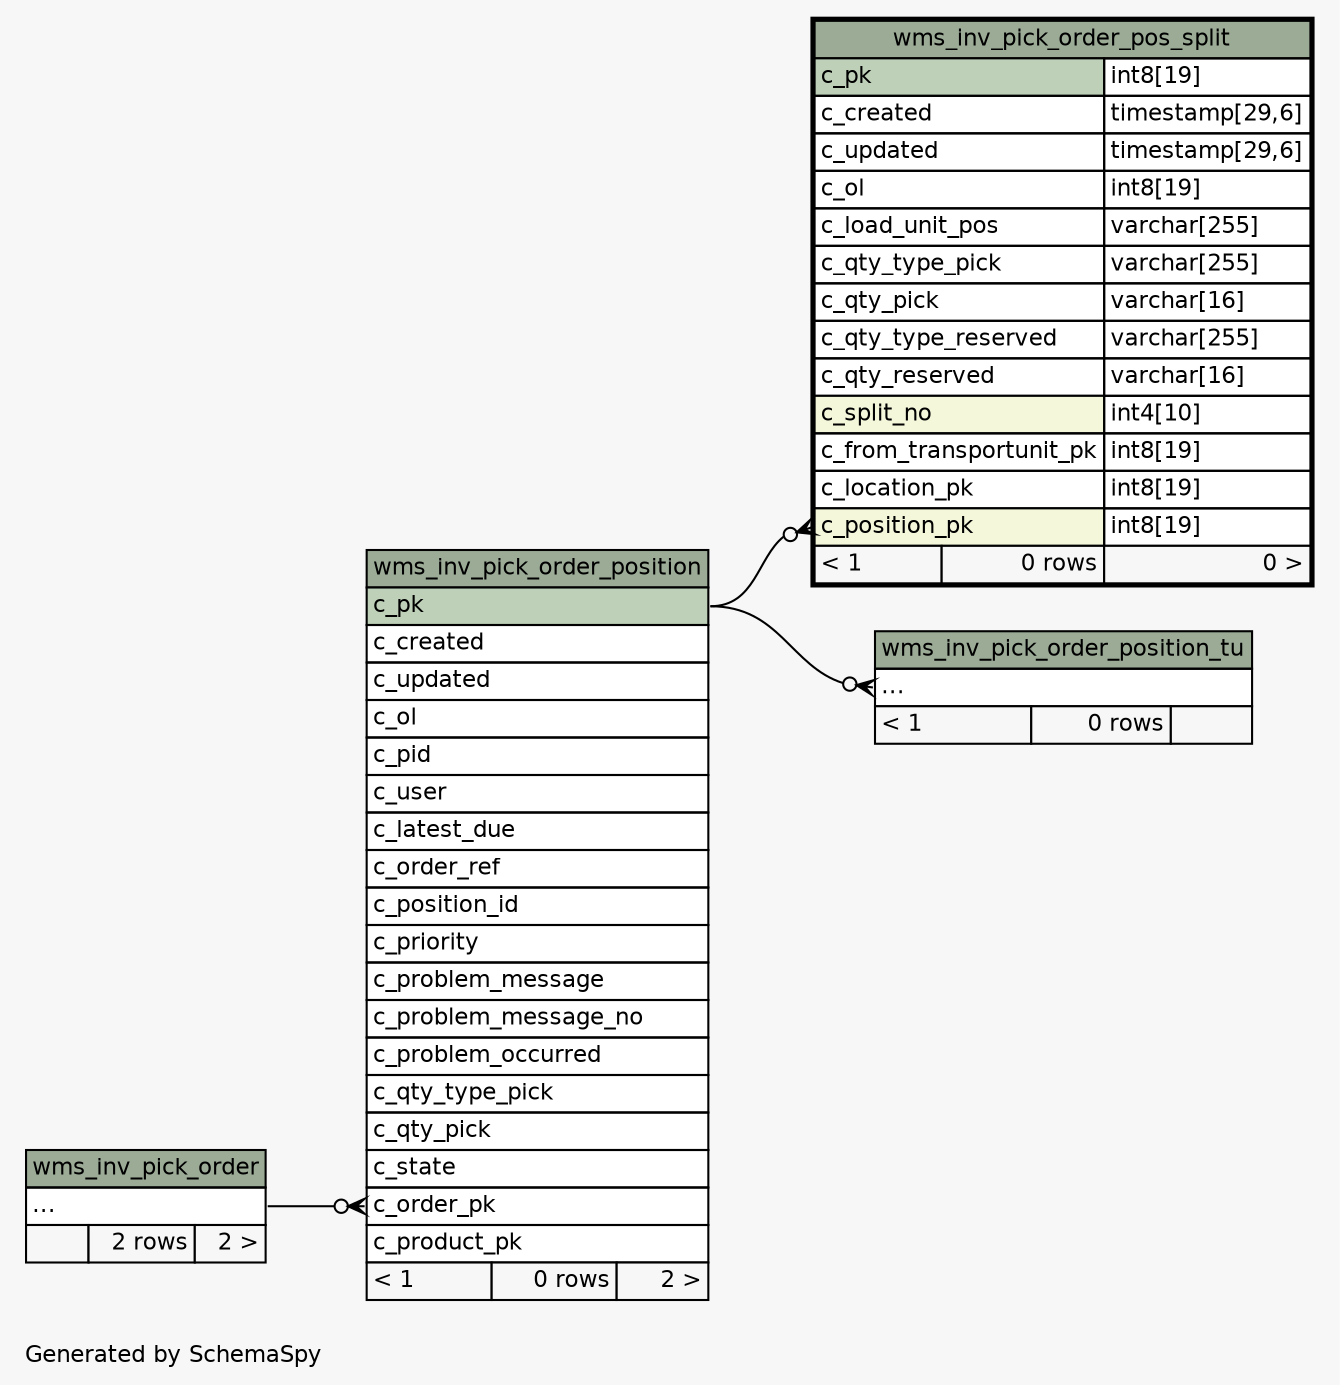 // dot 7.1.0 on Mac OS X 14.1.1
// SchemaSpy rev Unknown
digraph "twoDegreesRelationshipsDiagram" {
  graph [
    rankdir="RL"
    bgcolor="#f7f7f7"
    label="\nGenerated by SchemaSpy"
    labeljust="l"
    nodesep="0.18"
    ranksep="0.46"
    fontname="Helvetica"
    fontsize="11"
  ];
  node [
    fontname="Helvetica"
    fontsize="11"
    shape="plaintext"
  ];
  edge [
    arrowsize="0.8"
  ];
  "wms_inv_pick_order_pos_split":"c_position_pk":w -> "wms_inv_pick_order_position":"c_pk":e [arrowhead=none dir=back arrowtail=crowodot];
  "wms_inv_pick_order_position":"c_order_pk":w -> "wms_inv_pick_order":"elipses":e [arrowhead=none dir=back arrowtail=crowodot];
  "wms_inv_pick_order_position_tu":"elipses":w -> "wms_inv_pick_order_position":"c_pk":e [arrowhead=none dir=back arrowtail=crowodot];
  "wms_inv_pick_order" [
    label=<
    <TABLE BORDER="0" CELLBORDER="1" CELLSPACING="0" BGCOLOR="#ffffff">
      <TR><TD COLSPAN="3" BGCOLOR="#9bab96" ALIGN="CENTER">wms_inv_pick_order</TD></TR>
      <TR><TD PORT="elipses" COLSPAN="3" ALIGN="LEFT">...</TD></TR>
      <TR><TD ALIGN="LEFT" BGCOLOR="#f7f7f7">  </TD><TD ALIGN="RIGHT" BGCOLOR="#f7f7f7">2 rows</TD><TD ALIGN="RIGHT" BGCOLOR="#f7f7f7">2 &gt;</TD></TR>
    </TABLE>>
    URL="wms_inv_pick_order.html"
    tooltip="wms_inv_pick_order"
  ];
  "wms_inv_pick_order_pos_split" [
    label=<
    <TABLE BORDER="2" CELLBORDER="1" CELLSPACING="0" BGCOLOR="#ffffff">
      <TR><TD COLSPAN="3" BGCOLOR="#9bab96" ALIGN="CENTER">wms_inv_pick_order_pos_split</TD></TR>
      <TR><TD PORT="c_pk" COLSPAN="2" BGCOLOR="#bed1b8" ALIGN="LEFT">c_pk</TD><TD PORT="c_pk.type" ALIGN="LEFT">int8[19]</TD></TR>
      <TR><TD PORT="c_created" COLSPAN="2" ALIGN="LEFT">c_created</TD><TD PORT="c_created.type" ALIGN="LEFT">timestamp[29,6]</TD></TR>
      <TR><TD PORT="c_updated" COLSPAN="2" ALIGN="LEFT">c_updated</TD><TD PORT="c_updated.type" ALIGN="LEFT">timestamp[29,6]</TD></TR>
      <TR><TD PORT="c_ol" COLSPAN="2" ALIGN="LEFT">c_ol</TD><TD PORT="c_ol.type" ALIGN="LEFT">int8[19]</TD></TR>
      <TR><TD PORT="c_load_unit_pos" COLSPAN="2" ALIGN="LEFT">c_load_unit_pos</TD><TD PORT="c_load_unit_pos.type" ALIGN="LEFT">varchar[255]</TD></TR>
      <TR><TD PORT="c_qty_type_pick" COLSPAN="2" ALIGN="LEFT">c_qty_type_pick</TD><TD PORT="c_qty_type_pick.type" ALIGN="LEFT">varchar[255]</TD></TR>
      <TR><TD PORT="c_qty_pick" COLSPAN="2" ALIGN="LEFT">c_qty_pick</TD><TD PORT="c_qty_pick.type" ALIGN="LEFT">varchar[16]</TD></TR>
      <TR><TD PORT="c_qty_type_reserved" COLSPAN="2" ALIGN="LEFT">c_qty_type_reserved</TD><TD PORT="c_qty_type_reserved.type" ALIGN="LEFT">varchar[255]</TD></TR>
      <TR><TD PORT="c_qty_reserved" COLSPAN="2" ALIGN="LEFT">c_qty_reserved</TD><TD PORT="c_qty_reserved.type" ALIGN="LEFT">varchar[16]</TD></TR>
      <TR><TD PORT="c_split_no" COLSPAN="2" BGCOLOR="#f4f7da" ALIGN="LEFT">c_split_no</TD><TD PORT="c_split_no.type" ALIGN="LEFT">int4[10]</TD></TR>
      <TR><TD PORT="c_from_transportunit_pk" COLSPAN="2" ALIGN="LEFT">c_from_transportunit_pk</TD><TD PORT="c_from_transportunit_pk.type" ALIGN="LEFT">int8[19]</TD></TR>
      <TR><TD PORT="c_location_pk" COLSPAN="2" ALIGN="LEFT">c_location_pk</TD><TD PORT="c_location_pk.type" ALIGN="LEFT">int8[19]</TD></TR>
      <TR><TD PORT="c_position_pk" COLSPAN="2" BGCOLOR="#f4f7da" ALIGN="LEFT">c_position_pk</TD><TD PORT="c_position_pk.type" ALIGN="LEFT">int8[19]</TD></TR>
      <TR><TD ALIGN="LEFT" BGCOLOR="#f7f7f7">&lt; 1</TD><TD ALIGN="RIGHT" BGCOLOR="#f7f7f7">0 rows</TD><TD ALIGN="RIGHT" BGCOLOR="#f7f7f7">0 &gt;</TD></TR>
    </TABLE>>
    URL="wms_inv_pick_order_pos_split.html"
    tooltip="wms_inv_pick_order_pos_split"
  ];
  "wms_inv_pick_order_position" [
    label=<
    <TABLE BORDER="0" CELLBORDER="1" CELLSPACING="0" BGCOLOR="#ffffff">
      <TR><TD COLSPAN="3" BGCOLOR="#9bab96" ALIGN="CENTER">wms_inv_pick_order_position</TD></TR>
      <TR><TD PORT="c_pk" COLSPAN="3" BGCOLOR="#bed1b8" ALIGN="LEFT">c_pk</TD></TR>
      <TR><TD PORT="c_created" COLSPAN="3" ALIGN="LEFT">c_created</TD></TR>
      <TR><TD PORT="c_updated" COLSPAN="3" ALIGN="LEFT">c_updated</TD></TR>
      <TR><TD PORT="c_ol" COLSPAN="3" ALIGN="LEFT">c_ol</TD></TR>
      <TR><TD PORT="c_pid" COLSPAN="3" ALIGN="LEFT">c_pid</TD></TR>
      <TR><TD PORT="c_user" COLSPAN="3" ALIGN="LEFT">c_user</TD></TR>
      <TR><TD PORT="c_latest_due" COLSPAN="3" ALIGN="LEFT">c_latest_due</TD></TR>
      <TR><TD PORT="c_order_ref" COLSPAN="3" ALIGN="LEFT">c_order_ref</TD></TR>
      <TR><TD PORT="c_position_id" COLSPAN="3" ALIGN="LEFT">c_position_id</TD></TR>
      <TR><TD PORT="c_priority" COLSPAN="3" ALIGN="LEFT">c_priority</TD></TR>
      <TR><TD PORT="c_problem_message" COLSPAN="3" ALIGN="LEFT">c_problem_message</TD></TR>
      <TR><TD PORT="c_problem_message_no" COLSPAN="3" ALIGN="LEFT">c_problem_message_no</TD></TR>
      <TR><TD PORT="c_problem_occurred" COLSPAN="3" ALIGN="LEFT">c_problem_occurred</TD></TR>
      <TR><TD PORT="c_qty_type_pick" COLSPAN="3" ALIGN="LEFT">c_qty_type_pick</TD></TR>
      <TR><TD PORT="c_qty_pick" COLSPAN="3" ALIGN="LEFT">c_qty_pick</TD></TR>
      <TR><TD PORT="c_state" COLSPAN="3" ALIGN="LEFT">c_state</TD></TR>
      <TR><TD PORT="c_order_pk" COLSPAN="3" ALIGN="LEFT">c_order_pk</TD></TR>
      <TR><TD PORT="c_product_pk" COLSPAN="3" ALIGN="LEFT">c_product_pk</TD></TR>
      <TR><TD ALIGN="LEFT" BGCOLOR="#f7f7f7">&lt; 1</TD><TD ALIGN="RIGHT" BGCOLOR="#f7f7f7">0 rows</TD><TD ALIGN="RIGHT" BGCOLOR="#f7f7f7">2 &gt;</TD></TR>
    </TABLE>>
    URL="wms_inv_pick_order_position.html"
    tooltip="wms_inv_pick_order_position"
  ];
  "wms_inv_pick_order_position_tu" [
    label=<
    <TABLE BORDER="0" CELLBORDER="1" CELLSPACING="0" BGCOLOR="#ffffff">
      <TR><TD COLSPAN="3" BGCOLOR="#9bab96" ALIGN="CENTER">wms_inv_pick_order_position_tu</TD></TR>
      <TR><TD PORT="elipses" COLSPAN="3" ALIGN="LEFT">...</TD></TR>
      <TR><TD ALIGN="LEFT" BGCOLOR="#f7f7f7">&lt; 1</TD><TD ALIGN="RIGHT" BGCOLOR="#f7f7f7">0 rows</TD><TD ALIGN="RIGHT" BGCOLOR="#f7f7f7">  </TD></TR>
    </TABLE>>
    URL="wms_inv_pick_order_position_tu.html"
    tooltip="wms_inv_pick_order_position_tu"
  ];
}
